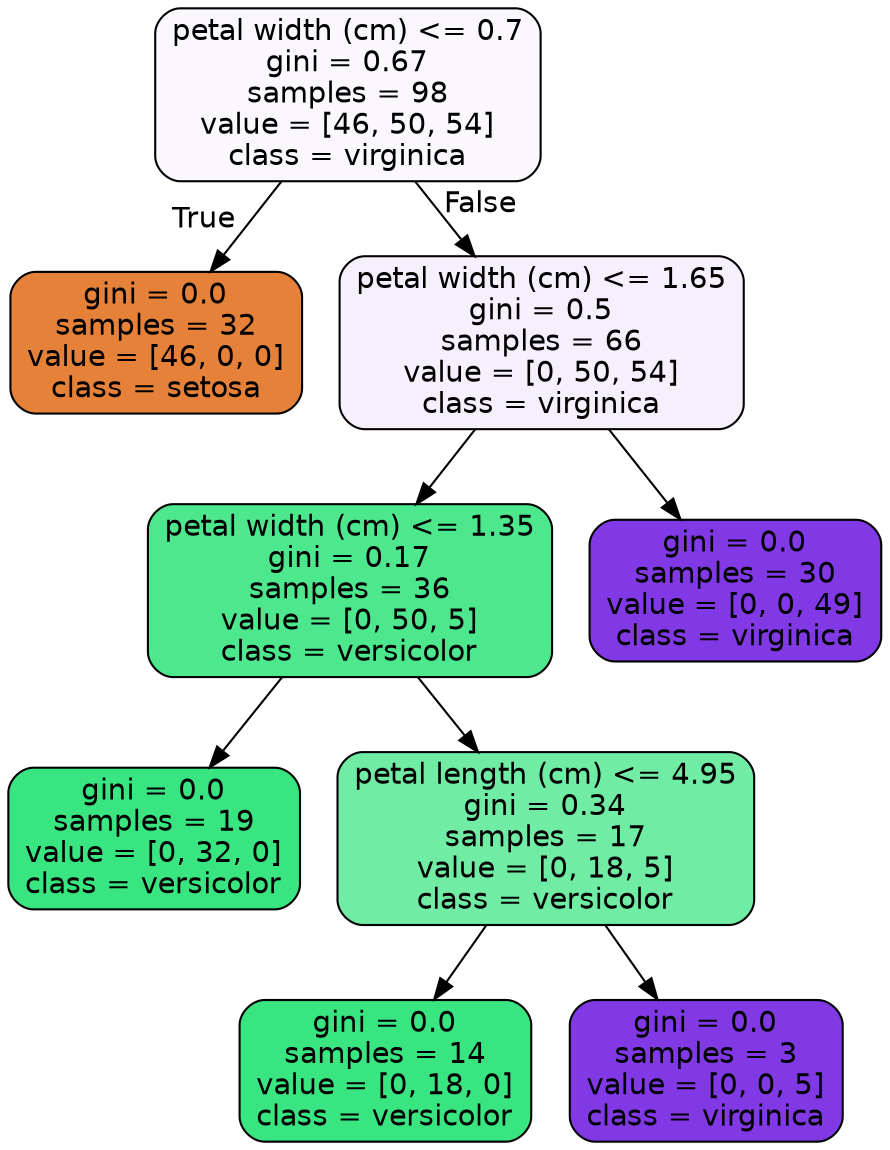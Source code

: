 digraph Tree {
node [shape=box, style="filled, rounded", color="black", fontname=helvetica] ;
edge [fontname=helvetica] ;
0 [label="petal width (cm) <= 0.7\ngini = 0.67\nsamples = 98\nvalue = [46, 50, 54]\nclass = virginica", fillcolor="#faf7fe"] ;
1 [label="gini = 0.0\nsamples = 32\nvalue = [46, 0, 0]\nclass = setosa", fillcolor="#e58139"] ;
0 -> 1 [labeldistance=2.5, labelangle=45, headlabel="True"] ;
2 [label="petal width (cm) <= 1.65\ngini = 0.5\nsamples = 66\nvalue = [0, 50, 54]\nclass = virginica", fillcolor="#f6f0fd"] ;
0 -> 2 [labeldistance=2.5, labelangle=-45, headlabel="False"] ;
3 [label="petal width (cm) <= 1.35\ngini = 0.17\nsamples = 36\nvalue = [0, 50, 5]\nclass = versicolor", fillcolor="#4de88e"] ;
2 -> 3 ;
4 [label="gini = 0.0\nsamples = 19\nvalue = [0, 32, 0]\nclass = versicolor", fillcolor="#39e581"] ;
3 -> 4 ;
5 [label="petal length (cm) <= 4.95\ngini = 0.34\nsamples = 17\nvalue = [0, 18, 5]\nclass = versicolor", fillcolor="#70eca4"] ;
3 -> 5 ;
6 [label="gini = 0.0\nsamples = 14\nvalue = [0, 18, 0]\nclass = versicolor", fillcolor="#39e581"] ;
5 -> 6 ;
7 [label="gini = 0.0\nsamples = 3\nvalue = [0, 0, 5]\nclass = virginica", fillcolor="#8139e5"] ;
5 -> 7 ;
8 [label="gini = 0.0\nsamples = 30\nvalue = [0, 0, 49]\nclass = virginica", fillcolor="#8139e5"] ;
2 -> 8 ;
}